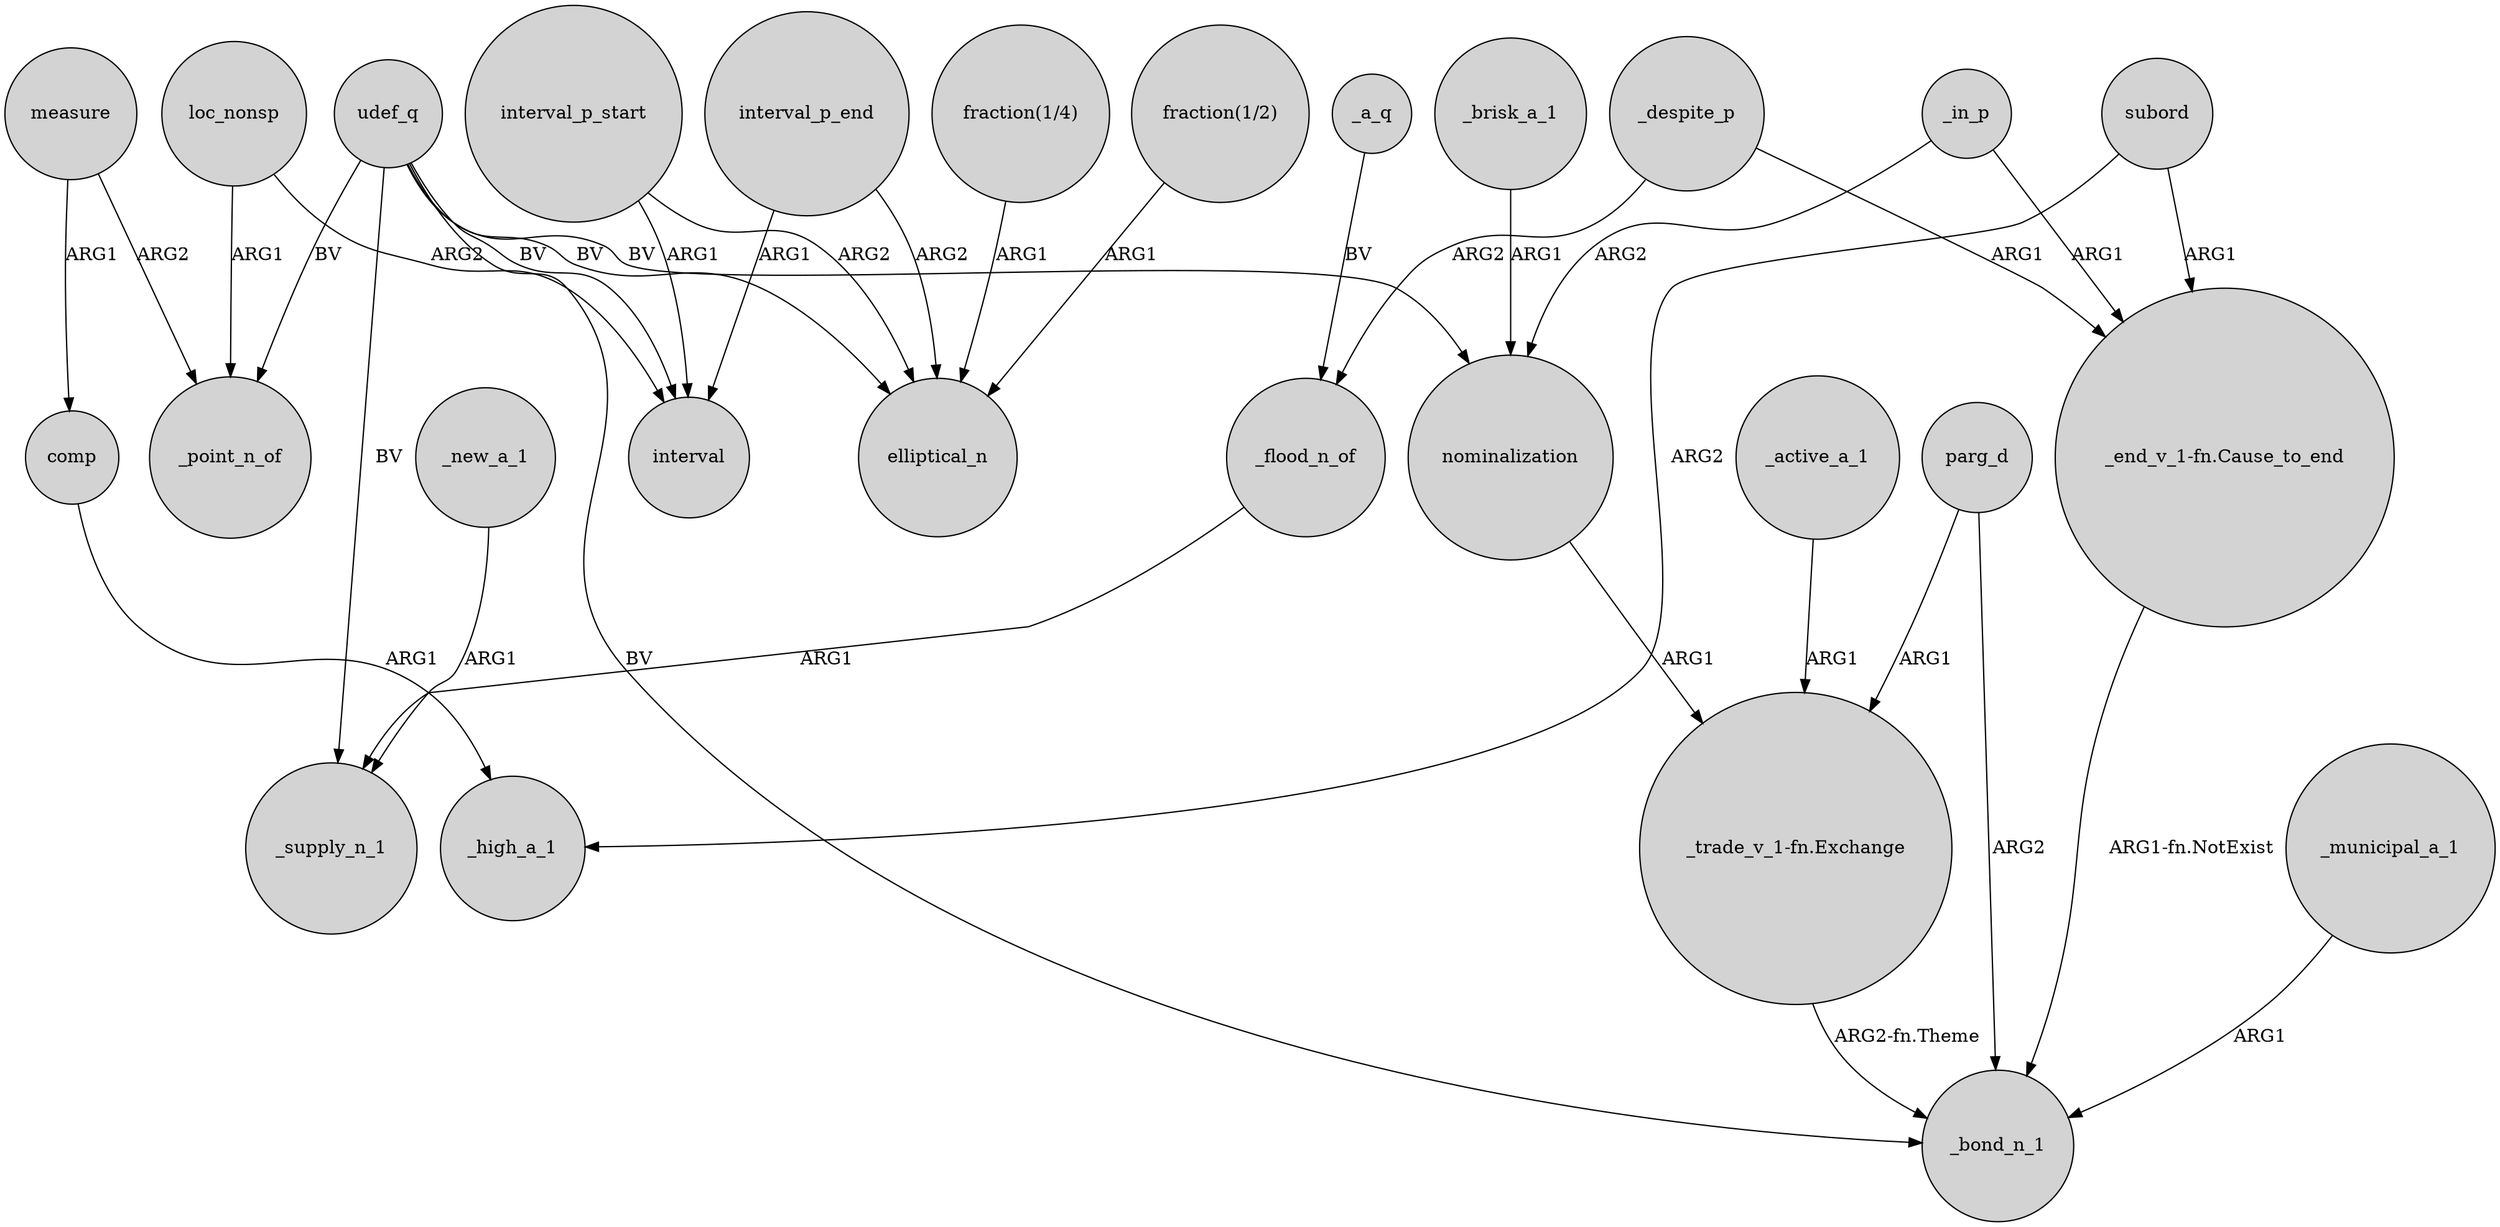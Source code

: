 digraph {
	node [shape=circle style=filled]
	_despite_p -> _flood_n_of [label=ARG2]
	_active_a_1 -> "_trade_v_1-fn.Exchange" [label=ARG1]
	loc_nonsp -> _point_n_of [label=ARG1]
	loc_nonsp -> interval [label=ARG2]
	udef_q -> elliptical_n [label=BV]
	parg_d -> "_trade_v_1-fn.Exchange" [label=ARG1]
	parg_d -> _bond_n_1 [label=ARG2]
	"_end_v_1-fn.Cause_to_end" -> _bond_n_1 [label="ARG1-fn.NotExist"]
	interval_p_end -> elliptical_n [label=ARG2]
	_municipal_a_1 -> _bond_n_1 [label=ARG1]
	measure -> comp [label=ARG1]
	"fraction(1/4)" -> elliptical_n [label=ARG1]
	comp -> _high_a_1 [label=ARG1]
	interval_p_start -> elliptical_n [label=ARG2]
	_brisk_a_1 -> nominalization [label=ARG1]
	udef_q -> _supply_n_1 [label=BV]
	_in_p -> "_end_v_1-fn.Cause_to_end" [label=ARG1]
	subord -> "_end_v_1-fn.Cause_to_end" [label=ARG1]
	udef_q -> _bond_n_1 [label=BV]
	subord -> _high_a_1 [label=ARG2]
	_despite_p -> "_end_v_1-fn.Cause_to_end" [label=ARG1]
	_new_a_1 -> _supply_n_1 [label=ARG1]
	interval_p_start -> interval [label=ARG1]
	_flood_n_of -> _supply_n_1 [label=ARG1]
	udef_q -> nominalization [label=BV]
	_a_q -> _flood_n_of [label=BV]
	interval_p_end -> interval [label=ARG1]
	"_trade_v_1-fn.Exchange" -> _bond_n_1 [label="ARG2-fn.Theme"]
	nominalization -> "_trade_v_1-fn.Exchange" [label=ARG1]
	_in_p -> nominalization [label=ARG2]
	"fraction(1/2)" -> elliptical_n [label=ARG1]
	udef_q -> interval [label=BV]
	measure -> _point_n_of [label=ARG2]
	udef_q -> _point_n_of [label=BV]
}
